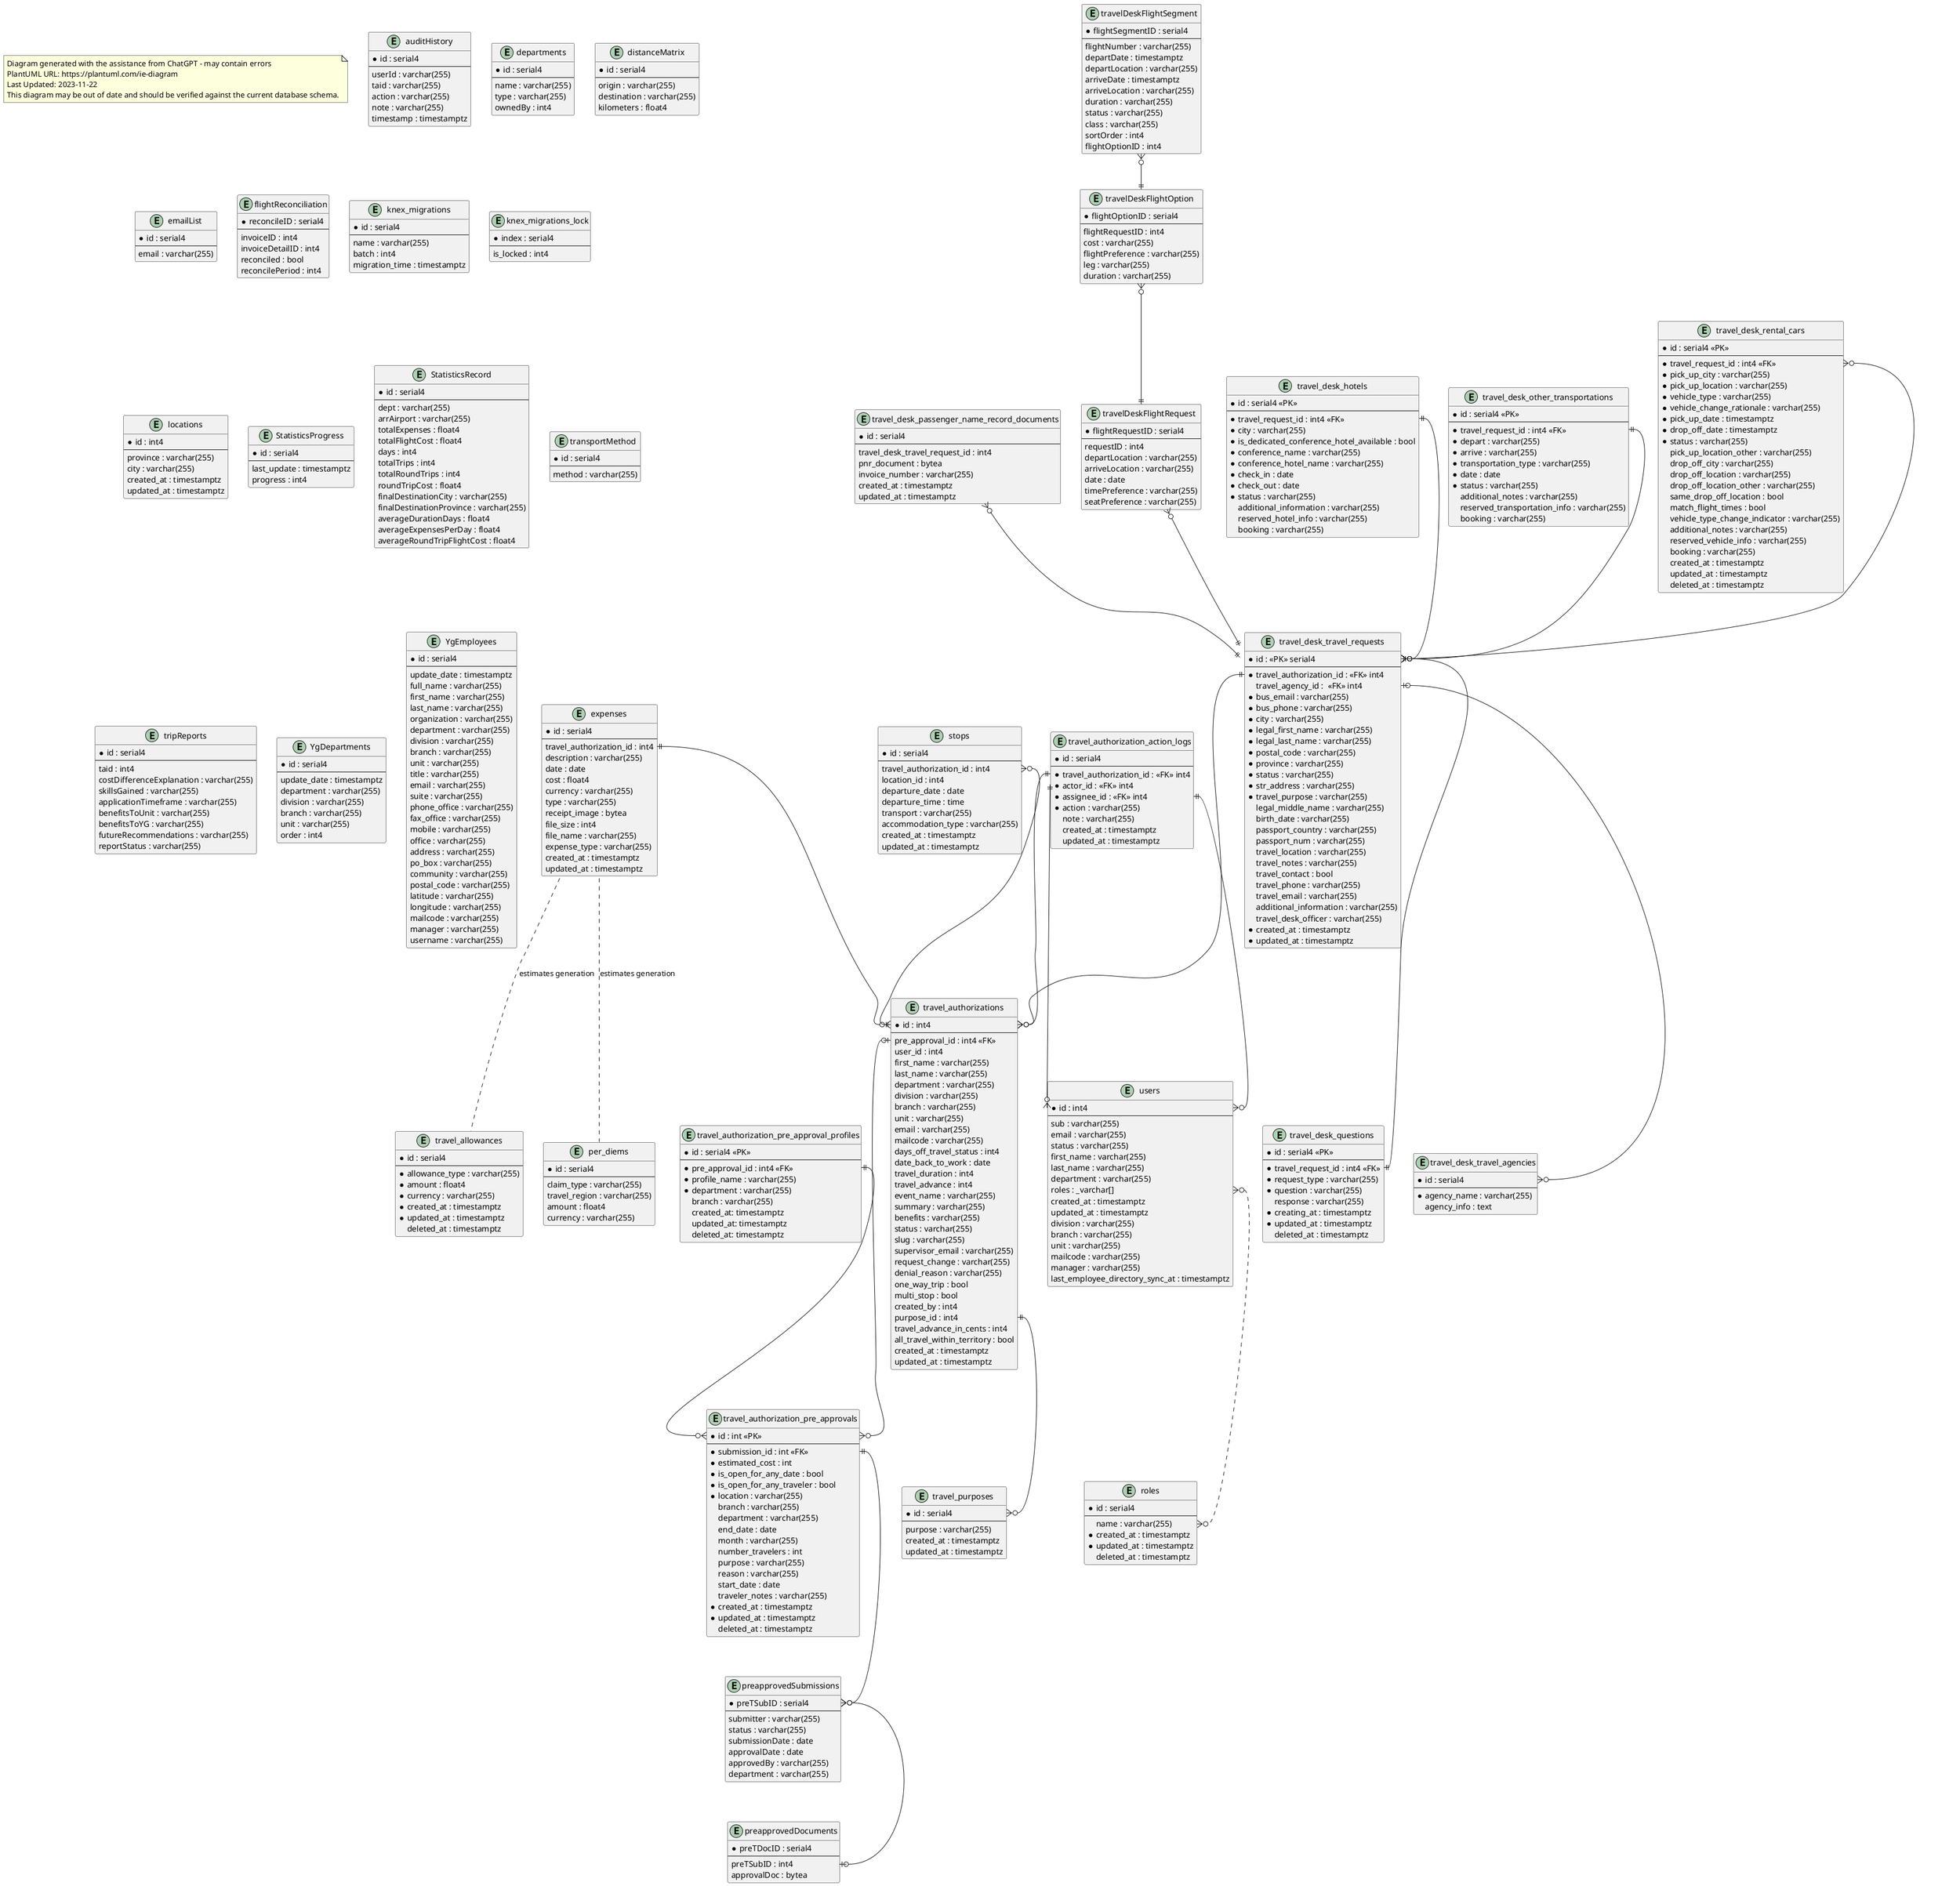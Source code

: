 @startuml Entity Relationship Diagram
top to bottom direction

note as Disclaimer
Diagram generated with the assistance from ChatGPT - may contain errors
PlantUML URL: https://plantuml.com/ie-diagram
Last Updated: 2023-11-22
This diagram may be out of date and should be verified against the current database schema.
end note

entity "auditHistory" {
  * id : serial4
  --
  userId : varchar(255)
  taid : varchar(255)
  action : varchar(255)
  note : varchar(255)
  timestamp : timestamptz
}

entity "departments" {
  * id : serial4
  --
  name : varchar(255)
  type : varchar(255)
  ownedBy : int4
}

entity "distanceMatrix" {
  * id : serial4
  --
  origin : varchar(255)
  destination : varchar(255)
  kilometers : float4
}

entity "emailList" {
  * id : serial4
  --
  email : varchar(255)
}

entity "expenses" {
  * id : serial4
  --
  travel_authorization_id : int4
  description : varchar(255)
  date : date
  cost : float4
  currency : varchar(255)
  type : varchar(255)
  receipt_image : bytea
  file_size : int4
  file_name : varchar(255)
  expense_type : varchar(255)
  created_at : timestamptz
  updated_at : timestamptz
}

entity "flightReconciliation" {
  * reconcileID : serial4
  --
  invoiceID : int4
  invoiceDetailID : int4
  reconciled : bool
  reconcilePeriod : int4
}

entity "knex_migrations" {
  * id : serial4
  --
  name : varchar(255)
  batch : int4
  migration_time : timestamptz
}

entity "knex_migrations_lock" {
  * index : serial4
  --
  is_locked : int4
}

entity "locations" {
  * id : int4
  --
  province : varchar(255)
  city : varchar(255)
  created_at : timestamptz
  updated_at : timestamptz
}

entity "per_diems" {
  * id : serial4
  --
  claim_type : varchar(255)
  travel_region : varchar(255)
  amount : float4
  currency : varchar(255)
}

entity "preapprovedDocuments" {
  * preTDocID : serial4
  --
  preTSubID : int4
  approvalDoc : bytea
}

entity "preapprovedSubmissions" {
  * preTSubID : serial4
  --
  submitter : varchar(255)
  status : varchar(255)
  submissionDate : date
  approvalDate : date
  approvedBy : varchar(255)
  department : varchar(255)
}

entity "travel_authorization_pre_approval_profiles" {
  * id : serial4 <<PK>>
  --
  * pre_approval_id : int4 <<FK>>
  * profile_name : varchar(255)
  * department : varchar(255)
  branch : varchar(255)
  created_at: timestamptz
  updated_at: timestamptz
  deleted_at: timestamptz
}

entity "roles" {
  * id : serial4
  --
  name : varchar(255)
  * created_at : timestamptz
  * updated_at : timestamptz
  deleted_at : timestamptz
}


entity "StatisticsProgress" {
  * id : serial4
  --
  last_update : timestamptz
  progress : int4
}

entity "StatisticsRecord" {
  * id : serial4
  --
  dept : varchar(255)
  arrAirport : varchar(255)
  totalExpenses : float4
  totalFlightCost : float4
  days : int4
  totalTrips : int4
  totalRoundTrips : int4
  roundTripCost : float4
  finalDestinationCity : varchar(255)
  finalDestinationProvince : varchar(255)
  averageDurationDays : float4
  averageExpensesPerDay : float4
  averageRoundTripFlightCost : float4
}

entity "stops" {
  * id : serial4
  --
  travel_authorization_id : int4
  location_id : int4
  departure_date : date
  departure_time : time
  transport : varchar(255)
  accommodation_type : varchar(255)
  created_at : timestamptz
  updated_at : timestamptz
}

entity "transportMethod" {
  * id : serial4
  --
  method : varchar(255)
}

entity "travel_allowances" {
  * id : serial4
  --
  * allowance_type : varchar(255)
  * amount : float4
  * currency : varchar(255)
  * created_at : timestamptz
  * updated_at : timestamptz
  deleted_at : timestamptz
}

entity "travel_authorization_action_logs" {
  * id : serial4
  --
  * travel_authorization_id : <<FK>> int4
  * actor_id : <<FK>> int4
  * assignee_id : <<FK>> int4
  * action : varchar(255)
  note : varchar(255)
  created_at : timestamptz
  updated_at : timestamptz
}


entity "travel_authorization_pre_approvals" {
  * id : int <<PK>>
  --
  * submission_id : int <<FK>>
  * estimated_cost : int
  * is_open_for_any_date : bool
  * is_open_for_any_traveler : bool
  * location : varchar(255)
  branch : varchar(255)
  department : varchar(255)
  end_date : date
  month : varchar(255)
  number_travelers : int
  purpose : varchar(255)
  reason : varchar(255)
  start_date : date
  traveler_notes : varchar(255)
  * created_at : timestamptz
  * updated_at : timestamptz
  deleted_at : timestamptz
}

entity "travel_authorizations" {
  * id : int4
  --
  pre_approval_id : int4 <<FK>>
  user_id : int4
  first_name : varchar(255)
  last_name : varchar(255)
  department : varchar(255)
  division : varchar(255)
  branch : varchar(255)
  unit : varchar(255)
  email : varchar(255)
  mailcode : varchar(255)
  days_off_travel_status : int4
  date_back_to_work : date
  travel_duration : int4
  travel_advance : int4
  event_name : varchar(255)
  summary : varchar(255)
  benefits : varchar(255)
  status : varchar(255)
  slug : varchar(255)
  supervisor_email : varchar(255)
  request_change : varchar(255)
  denial_reason : varchar(255)
  one_way_trip : bool
  multi_stop : bool
  created_by : int4
  purpose_id : int4
  travel_advance_in_cents : int4
  all_travel_within_territory : bool
  created_at : timestamptz
  updated_at : timestamptz
}

entity "travel_desk_passenger_name_record_documents" {
  * id : serial4
  --
  travel_desk_travel_request_id : int4
  pnr_document : bytea
  invoice_number : varchar(255)
  created_at : timestamptz
  updated_at : timestamptz
}

entity "travel_desk_travel_requests" {
  * id : <<PK>> serial4
  --
  * travel_authorization_id : <<FK>> int4
  travel_agency_id :  <<FK>> int4
  * bus_email : varchar(255)
  * bus_phone : varchar(255)
  * city : varchar(255)
  * legal_first_name : varchar(255)
  * legal_last_name : varchar(255)
  * postal_code : varchar(255)
  * province : varchar(255)
  * status : varchar(255)
  * str_address : varchar(255)
  * travel_purpose : varchar(255)
  legal_middle_name : varchar(255)
  birth_date : varchar(255)
  passport_country : varchar(255)
  passport_num : varchar(255)
  travel_location : varchar(255)
  travel_notes : varchar(255)
  travel_contact : bool
  travel_phone : varchar(255)
  travel_email : varchar(255)
  additional_information : varchar(255)
  travel_desk_officer : varchar(255)
  * created_at : timestamptz
  * updated_at : timestamptz
}

entity "travel_purposes" {
  * id : serial4
  --
  purpose : varchar(255)
  created_at : timestamptz
  updated_at : timestamptz
}

entity "travelDeskFlightOption" {
  * flightOptionID : serial4
  --
  flightRequestID : int4
  cost : varchar(255)
  flightPreference : varchar(255)
  leg : varchar(255)
  duration : varchar(255)
}

entity "travelDeskFlightRequest" {
  * flightRequestID : serial4
  --
  requestID : int4
  departLocation : varchar(255)
  arriveLocation : varchar(255)
  date : date
  timePreference : varchar(255)
  seatPreference : varchar(255)
}

entity "travelDeskFlightSegment" {
  * flightSegmentID : serial4
  --
  flightNumber : varchar(255)
  departDate : timestamptz
  departLocation : varchar(255)
  arriveDate : timestamptz
  arriveLocation : varchar(255)
  duration : varchar(255)
  status : varchar(255)
  class : varchar(255)
  sortOrder : int4
  flightOptionID : int4
}

entity "travel_desk_hotels" {
  * id : serial4 <<PK>>
  --
  * travel_request_id : int4 <<FK>>
  * city : varchar(255)
  * is_dedicated_conference_hotel_available : bool
  * conference_name : varchar(255)
  * conference_hotel_name : varchar(255)
  * check_in : date
  * check_out : date
  * status : varchar(255)
  additional_information : varchar(255)
  reserved_hotel_info : varchar(255)
  booking : varchar(255)
}

entity "travel_desk_other_transportations" {
  * id : serial4 <<PK>>
  --
  * travel_request_id : int4 <<FK>>
  * depart : varchar(255)
  * arrive : varchar(255)
  * transportation_type : varchar(255)
  * date : date
  * status : varchar(255)
  additional_notes : varchar(255)
  reserved_transportation_info : varchar(255)
  booking : varchar(255)
}

entity "travel_desk_questions" {
  * id : serial4 <<PK>>
  --
  * travel_request_id : int4 <<FK>>
  * request_type : varchar(255)
  * question : varchar(255)
  response : varchar(255)
  * creating_at : timestamptz
  * updated_at : timestamptz
  deleted_at : timestamptz
}

entity "travel_desk_rental_cars" {
  * id : serial4 <<PK>>
  --
  * travel_request_id : int4 <<FK>>
  * pick_up_city : varchar(255)
  * pick_up_location : varchar(255)
  * vehicle_type : varchar(255)
  * vehicle_change_rationale : varchar(255)
  * pick_up_date : timestamptz
  * drop_off_date : timestamptz
  * status : varchar(255)
  pick_up_location_other : varchar(255)
  drop_off_city : varchar(255)
  drop_off_location : varchar(255)
  drop_off_location_other : varchar(255)
  same_drop_off_location : bool
  match_flight_times : bool
  vehicle_type_change_indicator : varchar(255)
  additional_notes : varchar(255)
  reserved_vehicle_info : varchar(255)
  booking : varchar(255)
  created_at : timestamptz
  updated_at : timestamptz
  deleted_at : timestamptz
}

entity "travel_desk_travel_agencies" {
  * id : serial4
  --
  * agency_name : varchar(255)
  agency_info : text
}

entity "tripReports" {
  * id : serial4
  --
  taid : int4
  costDifferenceExplanation : varchar(255)
  skillsGained : varchar(255)
  applicationTimeframe : varchar(255)
  benefitsToUnit : varchar(255)
  benefitsToYG : varchar(255)
  futureRecommendations : varchar(255)
  reportStatus : varchar(255)
}

entity "users" {
  * id : int4
  --
  sub : varchar(255)
  email : varchar(255)
  status : varchar(255)
  first_name : varchar(255)
  last_name : varchar(255)
  department : varchar(255)
  roles : _varchar[]
  created_at : timestamptz
  updated_at : timestamptz
  division : varchar(255)
  branch : varchar(255)
  unit : varchar(255)
  mailcode : varchar(255)
  manager : varchar(255)
  last_employee_directory_sync_at : timestamptz
}

entity "YgDepartments" {
  * id : serial4
  --
  update_date : timestamptz
  department : varchar(255)
  division : varchar(255)
  branch : varchar(255)
  unit : varchar(255)
  order : int4
}

entity "YgEmployees" {
  * id : serial4
  --
  update_date : timestamptz
  full_name : varchar(255)
  first_name : varchar(255)
  last_name : varchar(255)
  organization : varchar(255)
  department : varchar(255)
  division : varchar(255)
  branch : varchar(255)
  unit : varchar(255)
  title : varchar(255)
  email : varchar(255)
  suite : varchar(255)
  phone_office : varchar(255)
  fax_office : varchar(255)
  mobile : varchar(255)
  office : varchar(255)
  address : varchar(255)
  po_box : varchar(255)
  community : varchar(255)
  postal_code : varchar(255)
  latitude : varchar(255)
  longitude : varchar(255)
  mailcode : varchar(255)
  manager : varchar(255)
  username : varchar(255)
}

' Relationships
expenses .. per_diems : estimates generation
expenses .. travel_allowances : estimates generation
expenses::travel_authorization_id ||--o{ travel_authorizations::id
preapprovedSubmissions::preTSubID }o--o| preapprovedDocuments::preTSubID
stops::travel_authorization_id }o--|| travel_authorizations::id
travel_authorization_action_logs::actor_id ||--o{ users::id
travel_authorization_action_logs::assignee_id ||--o{ users::id
travel_authorization_action_logs::travel_authorization_id ||--o{ travel_authorizations::id
travel_authorization_pre_approval_profiles::pre_approval_id ||--o{ travel_authorization_pre_approvals::id
travel_authorization_pre_approvals::submission_id ||--o{ preapprovedSubmissions::preTSubID
travel_authorizations::pre_approval_id |o--o{ travel_authorization_pre_approvals::id
travel_authorizations::purpose_id ||--o{ travel_purposes::id
travel_desk_hotels::travel_request_id ||--o{ travel_desk_travel_requests::id
travel_desk_other_transportations::travel_request_id ||--o{ travel_desk_travel_requests::id
travel_desk_passenger_name_record_documents }o--|| travel_desk_travel_requests
travel_desk_rental_cars::travel_request_id }o--|| travel_desk_travel_requests::id
travel_desk_travel_requests::id }o--|| travel_desk_questions::travel_request_id
travel_desk_travel_requests::travel_agency_id |o--o{ travel_desk_travel_agencies::id
travel_desk_travel_requests::travel_authorization_id ||--o{ travel_authorizations::id
travelDeskFlightOption }o--|| travelDeskFlightRequest
travelDeskFlightRequest }o--|| travel_desk_travel_requests
travelDeskFlightSegment }o--|| travelDeskFlightOption
users::roles }o..o{ roles::name
@enduml
